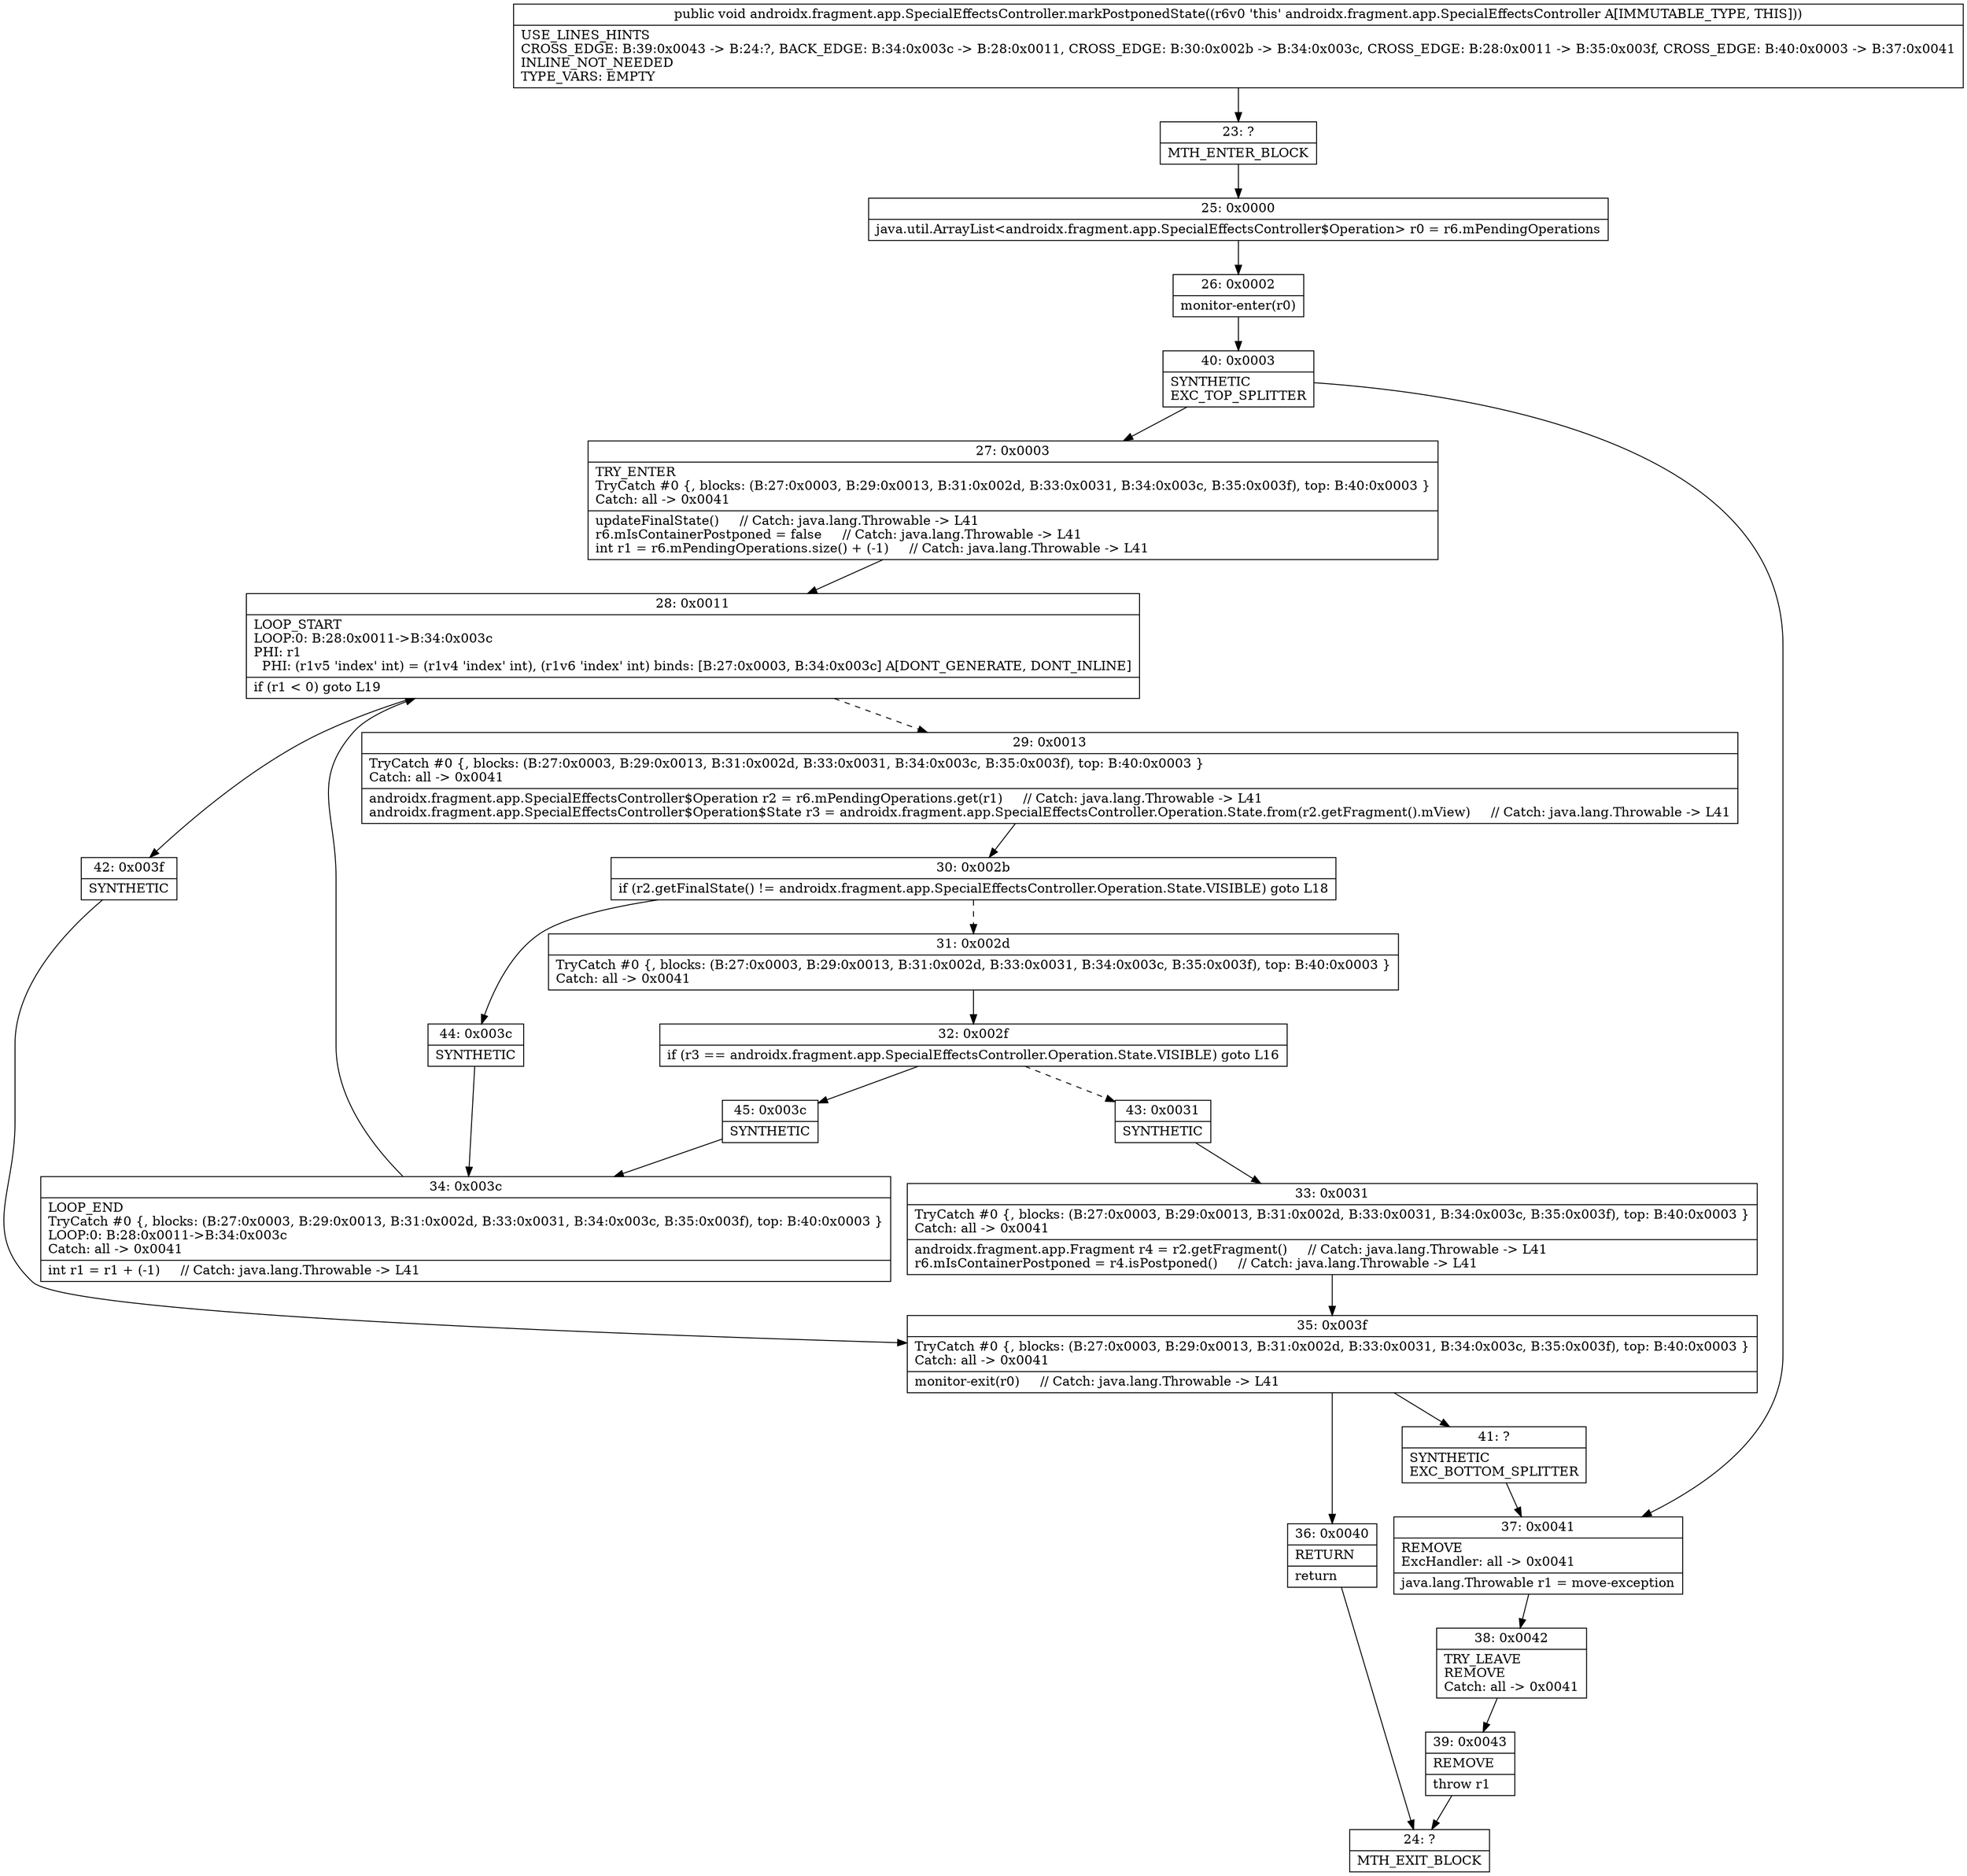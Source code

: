 digraph "CFG forandroidx.fragment.app.SpecialEffectsController.markPostponedState()V" {
Node_23 [shape=record,label="{23\:\ ?|MTH_ENTER_BLOCK\l}"];
Node_25 [shape=record,label="{25\:\ 0x0000|java.util.ArrayList\<androidx.fragment.app.SpecialEffectsController$Operation\> r0 = r6.mPendingOperations\l}"];
Node_26 [shape=record,label="{26\:\ 0x0002|monitor\-enter(r0)\l}"];
Node_40 [shape=record,label="{40\:\ 0x0003|SYNTHETIC\lEXC_TOP_SPLITTER\l}"];
Node_27 [shape=record,label="{27\:\ 0x0003|TRY_ENTER\lTryCatch #0 \{, blocks: (B:27:0x0003, B:29:0x0013, B:31:0x002d, B:33:0x0031, B:34:0x003c, B:35:0x003f), top: B:40:0x0003 \}\lCatch: all \-\> 0x0041\l|updateFinalState()     \/\/ Catch: java.lang.Throwable \-\> L41\lr6.mIsContainerPostponed = false     \/\/ Catch: java.lang.Throwable \-\> L41\lint r1 = r6.mPendingOperations.size() + (\-1)     \/\/ Catch: java.lang.Throwable \-\> L41\l}"];
Node_28 [shape=record,label="{28\:\ 0x0011|LOOP_START\lLOOP:0: B:28:0x0011\-\>B:34:0x003c\lPHI: r1 \l  PHI: (r1v5 'index' int) = (r1v4 'index' int), (r1v6 'index' int) binds: [B:27:0x0003, B:34:0x003c] A[DONT_GENERATE, DONT_INLINE]\l|if (r1 \< 0) goto L19\l}"];
Node_29 [shape=record,label="{29\:\ 0x0013|TryCatch #0 \{, blocks: (B:27:0x0003, B:29:0x0013, B:31:0x002d, B:33:0x0031, B:34:0x003c, B:35:0x003f), top: B:40:0x0003 \}\lCatch: all \-\> 0x0041\l|androidx.fragment.app.SpecialEffectsController$Operation r2 = r6.mPendingOperations.get(r1)     \/\/ Catch: java.lang.Throwable \-\> L41\landroidx.fragment.app.SpecialEffectsController$Operation$State r3 = androidx.fragment.app.SpecialEffectsController.Operation.State.from(r2.getFragment().mView)     \/\/ Catch: java.lang.Throwable \-\> L41\l}"];
Node_30 [shape=record,label="{30\:\ 0x002b|if (r2.getFinalState() != androidx.fragment.app.SpecialEffectsController.Operation.State.VISIBLE) goto L18\l}"];
Node_31 [shape=record,label="{31\:\ 0x002d|TryCatch #0 \{, blocks: (B:27:0x0003, B:29:0x0013, B:31:0x002d, B:33:0x0031, B:34:0x003c, B:35:0x003f), top: B:40:0x0003 \}\lCatch: all \-\> 0x0041\l}"];
Node_32 [shape=record,label="{32\:\ 0x002f|if (r3 == androidx.fragment.app.SpecialEffectsController.Operation.State.VISIBLE) goto L16\l}"];
Node_43 [shape=record,label="{43\:\ 0x0031|SYNTHETIC\l}"];
Node_33 [shape=record,label="{33\:\ 0x0031|TryCatch #0 \{, blocks: (B:27:0x0003, B:29:0x0013, B:31:0x002d, B:33:0x0031, B:34:0x003c, B:35:0x003f), top: B:40:0x0003 \}\lCatch: all \-\> 0x0041\l|androidx.fragment.app.Fragment r4 = r2.getFragment()     \/\/ Catch: java.lang.Throwable \-\> L41\lr6.mIsContainerPostponed = r4.isPostponed()     \/\/ Catch: java.lang.Throwable \-\> L41\l}"];
Node_35 [shape=record,label="{35\:\ 0x003f|TryCatch #0 \{, blocks: (B:27:0x0003, B:29:0x0013, B:31:0x002d, B:33:0x0031, B:34:0x003c, B:35:0x003f), top: B:40:0x0003 \}\lCatch: all \-\> 0x0041\l|monitor\-exit(r0)     \/\/ Catch: java.lang.Throwable \-\> L41\l}"];
Node_36 [shape=record,label="{36\:\ 0x0040|RETURN\l|return\l}"];
Node_24 [shape=record,label="{24\:\ ?|MTH_EXIT_BLOCK\l}"];
Node_41 [shape=record,label="{41\:\ ?|SYNTHETIC\lEXC_BOTTOM_SPLITTER\l}"];
Node_45 [shape=record,label="{45\:\ 0x003c|SYNTHETIC\l}"];
Node_34 [shape=record,label="{34\:\ 0x003c|LOOP_END\lTryCatch #0 \{, blocks: (B:27:0x0003, B:29:0x0013, B:31:0x002d, B:33:0x0031, B:34:0x003c, B:35:0x003f), top: B:40:0x0003 \}\lLOOP:0: B:28:0x0011\-\>B:34:0x003c\lCatch: all \-\> 0x0041\l|int r1 = r1 + (\-1)     \/\/ Catch: java.lang.Throwable \-\> L41\l}"];
Node_44 [shape=record,label="{44\:\ 0x003c|SYNTHETIC\l}"];
Node_42 [shape=record,label="{42\:\ 0x003f|SYNTHETIC\l}"];
Node_37 [shape=record,label="{37\:\ 0x0041|REMOVE\lExcHandler: all \-\> 0x0041\l|java.lang.Throwable r1 = move\-exception\l}"];
Node_38 [shape=record,label="{38\:\ 0x0042|TRY_LEAVE\lREMOVE\lCatch: all \-\> 0x0041\l}"];
Node_39 [shape=record,label="{39\:\ 0x0043|REMOVE\l|throw r1\l}"];
MethodNode[shape=record,label="{public void androidx.fragment.app.SpecialEffectsController.markPostponedState((r6v0 'this' androidx.fragment.app.SpecialEffectsController A[IMMUTABLE_TYPE, THIS]))  | USE_LINES_HINTS\lCROSS_EDGE: B:39:0x0043 \-\> B:24:?, BACK_EDGE: B:34:0x003c \-\> B:28:0x0011, CROSS_EDGE: B:30:0x002b \-\> B:34:0x003c, CROSS_EDGE: B:28:0x0011 \-\> B:35:0x003f, CROSS_EDGE: B:40:0x0003 \-\> B:37:0x0041\lINLINE_NOT_NEEDED\lTYPE_VARS: EMPTY\l}"];
MethodNode -> Node_23;Node_23 -> Node_25;
Node_25 -> Node_26;
Node_26 -> Node_40;
Node_40 -> Node_27;
Node_40 -> Node_37;
Node_27 -> Node_28;
Node_28 -> Node_29[style=dashed];
Node_28 -> Node_42;
Node_29 -> Node_30;
Node_30 -> Node_31[style=dashed];
Node_30 -> Node_44;
Node_31 -> Node_32;
Node_32 -> Node_43[style=dashed];
Node_32 -> Node_45;
Node_43 -> Node_33;
Node_33 -> Node_35;
Node_35 -> Node_36;
Node_35 -> Node_41;
Node_36 -> Node_24;
Node_41 -> Node_37;
Node_45 -> Node_34;
Node_34 -> Node_28;
Node_44 -> Node_34;
Node_42 -> Node_35;
Node_37 -> Node_38;
Node_38 -> Node_39;
Node_39 -> Node_24;
}

